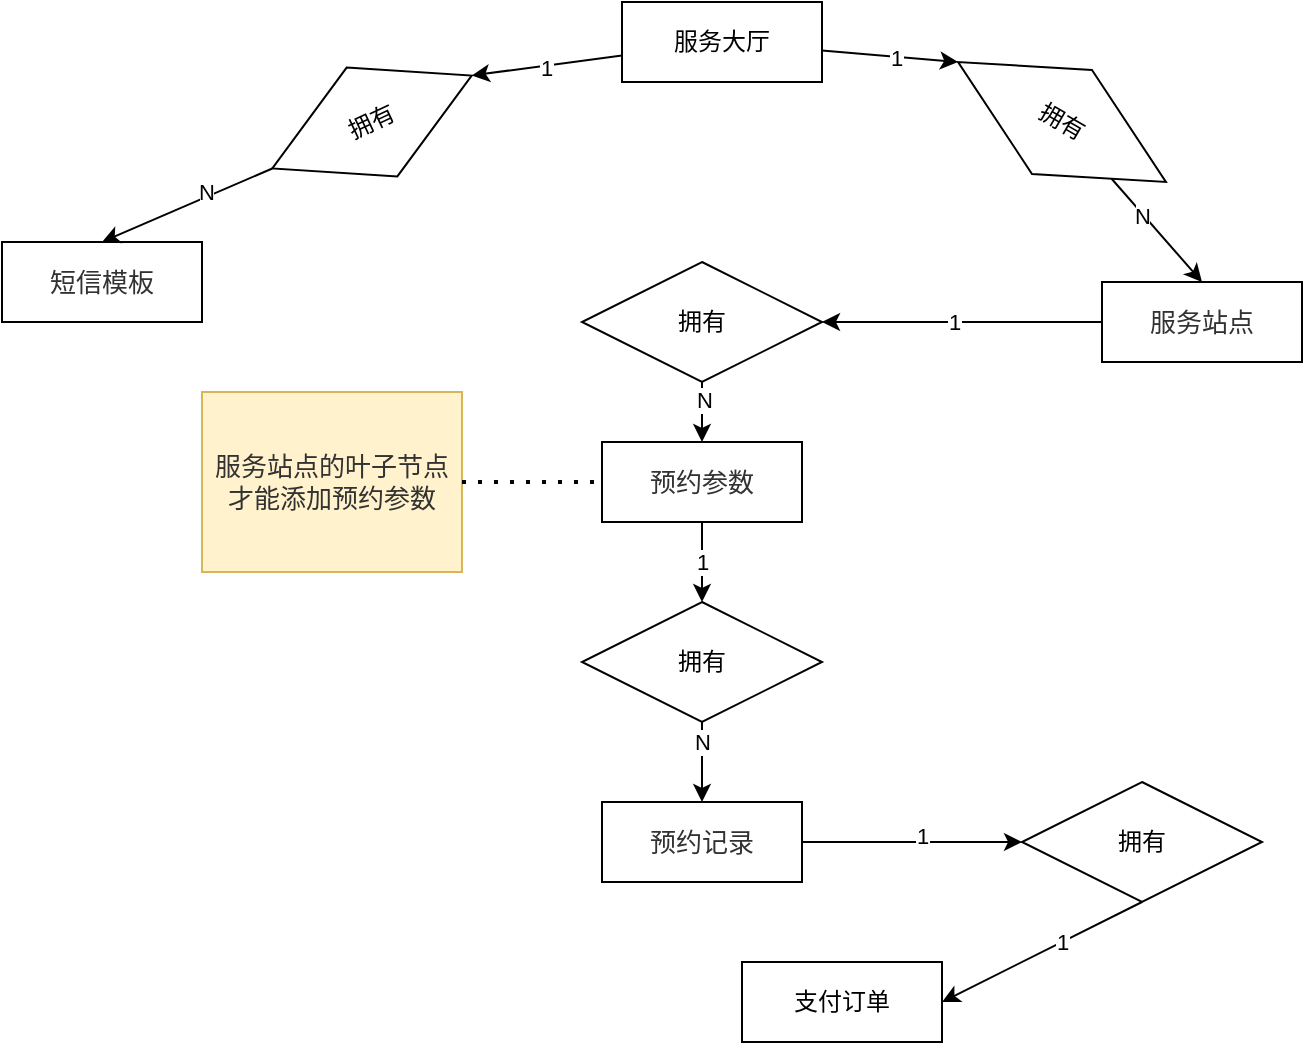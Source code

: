 <mxfile version="14.4.8" type="github">
  <diagram id="2blye6LUuPmFo92JTlYj" name="第 1 页">
    <mxGraphModel dx="869" dy="557" grid="1" gridSize="10" guides="1" tooltips="1" connect="1" arrows="1" fold="1" page="1" pageScale="1" pageWidth="827" pageHeight="1169" math="0" shadow="0">
      <root>
        <mxCell id="0" />
        <mxCell id="1" parent="0" />
        <mxCell id="BjQNF1Jr-LZJrsNhqB_S-13" style="rounded=0;orthogonalLoop=1;jettySize=auto;html=1;entryX=1;entryY=0.5;entryDx=0;entryDy=0;" edge="1" parent="1" source="BjQNF1Jr-LZJrsNhqB_S-2" target="BjQNF1Jr-LZJrsNhqB_S-8">
          <mxGeometry relative="1" as="geometry" />
        </mxCell>
        <mxCell id="BjQNF1Jr-LZJrsNhqB_S-32" value="1" style="edgeLabel;html=1;align=center;verticalAlign=middle;resizable=0;points=[];" vertex="1" connectable="0" parent="BjQNF1Jr-LZJrsNhqB_S-13">
          <mxGeometry x="0.017" y="1" relative="1" as="geometry">
            <mxPoint as="offset" />
          </mxGeometry>
        </mxCell>
        <mxCell id="BjQNF1Jr-LZJrsNhqB_S-16" style="edgeStyle=none;rounded=0;orthogonalLoop=1;jettySize=auto;html=1;entryX=0;entryY=0.5;entryDx=0;entryDy=0;" edge="1" parent="1" source="BjQNF1Jr-LZJrsNhqB_S-2" target="BjQNF1Jr-LZJrsNhqB_S-9">
          <mxGeometry relative="1" as="geometry" />
        </mxCell>
        <mxCell id="BjQNF1Jr-LZJrsNhqB_S-28" value="1" style="edgeLabel;html=1;align=center;verticalAlign=middle;resizable=0;points=[];" vertex="1" connectable="0" parent="BjQNF1Jr-LZJrsNhqB_S-16">
          <mxGeometry x="0.087" relative="1" as="geometry">
            <mxPoint as="offset" />
          </mxGeometry>
        </mxCell>
        <mxCell id="BjQNF1Jr-LZJrsNhqB_S-2" value="服务大厅" style="whiteSpace=wrap;html=1;align=center;" vertex="1" parent="1">
          <mxGeometry x="340" y="120" width="100" height="40" as="geometry" />
        </mxCell>
        <mxCell id="BjQNF1Jr-LZJrsNhqB_S-18" style="edgeStyle=none;rounded=0;orthogonalLoop=1;jettySize=auto;html=1;entryX=1;entryY=0.5;entryDx=0;entryDy=0;" edge="1" parent="1" source="BjQNF1Jr-LZJrsNhqB_S-3" target="BjQNF1Jr-LZJrsNhqB_S-10">
          <mxGeometry relative="1" as="geometry" />
        </mxCell>
        <mxCell id="BjQNF1Jr-LZJrsNhqB_S-30" value="1" style="edgeLabel;html=1;align=center;verticalAlign=middle;resizable=0;points=[];" vertex="1" connectable="0" parent="BjQNF1Jr-LZJrsNhqB_S-18">
          <mxGeometry x="0.057" relative="1" as="geometry">
            <mxPoint as="offset" />
          </mxGeometry>
        </mxCell>
        <mxCell id="BjQNF1Jr-LZJrsNhqB_S-3" value="&lt;span style=&quot;color: rgb(50 , 50 , 50) ; font-size: 13px ; background-color: rgba(255 , 255 , 255 , 0.01)&quot;&gt;服务站点&lt;/span&gt;" style="whiteSpace=wrap;html=1;align=center;" vertex="1" parent="1">
          <mxGeometry x="580" y="260" width="100" height="40" as="geometry" />
        </mxCell>
        <mxCell id="BjQNF1Jr-LZJrsNhqB_S-4" value="&lt;span style=&quot;color: rgb(50 , 50 , 50) ; font-size: 13px ; background-color: rgba(255 , 255 , 255 , 0.01)&quot;&gt;短信模板&lt;/span&gt;" style="whiteSpace=wrap;html=1;align=center;" vertex="1" parent="1">
          <mxGeometry x="30" y="240" width="100" height="40" as="geometry" />
        </mxCell>
        <mxCell id="BjQNF1Jr-LZJrsNhqB_S-20" value="1" style="edgeStyle=none;rounded=0;orthogonalLoop=1;jettySize=auto;html=1;entryX=0.5;entryY=0;entryDx=0;entryDy=0;" edge="1" parent="1" source="BjQNF1Jr-LZJrsNhqB_S-5" target="BjQNF1Jr-LZJrsNhqB_S-11">
          <mxGeometry relative="1" as="geometry" />
        </mxCell>
        <mxCell id="BjQNF1Jr-LZJrsNhqB_S-5" value="&lt;span style=&quot;color: rgb(50 , 50 , 50) ; font-size: 13px ; background-color: rgba(255 , 255 , 255 , 0.01)&quot;&gt;预约参数&lt;/span&gt;" style="whiteSpace=wrap;html=1;align=center;" vertex="1" parent="1">
          <mxGeometry x="330" y="340" width="100" height="40" as="geometry" />
        </mxCell>
        <mxCell id="BjQNF1Jr-LZJrsNhqB_S-22" style="edgeStyle=none;rounded=0;orthogonalLoop=1;jettySize=auto;html=1;entryX=0;entryY=0.5;entryDx=0;entryDy=0;" edge="1" parent="1" source="BjQNF1Jr-LZJrsNhqB_S-6" target="BjQNF1Jr-LZJrsNhqB_S-12">
          <mxGeometry relative="1" as="geometry" />
        </mxCell>
        <mxCell id="BjQNF1Jr-LZJrsNhqB_S-25" value="1" style="edgeLabel;html=1;align=center;verticalAlign=middle;resizable=0;points=[];" vertex="1" connectable="0" parent="BjQNF1Jr-LZJrsNhqB_S-22">
          <mxGeometry x="0.08" y="3" relative="1" as="geometry">
            <mxPoint as="offset" />
          </mxGeometry>
        </mxCell>
        <mxCell id="BjQNF1Jr-LZJrsNhqB_S-6" value="&lt;span style=&quot;color: rgb(50 , 50 , 50) ; font-size: 13px ; background-color: rgba(255 , 255 , 255 , 0.01)&quot;&gt;预约记录&lt;/span&gt;" style="whiteSpace=wrap;html=1;align=center;" vertex="1" parent="1">
          <mxGeometry x="330" y="520" width="100" height="40" as="geometry" />
        </mxCell>
        <mxCell id="BjQNF1Jr-LZJrsNhqB_S-7" value="支付订单" style="whiteSpace=wrap;html=1;align=center;" vertex="1" parent="1">
          <mxGeometry x="400" y="600" width="100" height="40" as="geometry" />
        </mxCell>
        <mxCell id="BjQNF1Jr-LZJrsNhqB_S-14" style="edgeStyle=none;rounded=0;orthogonalLoop=1;jettySize=auto;html=1;entryX=0.5;entryY=0;entryDx=0;entryDy=0;exitX=0;exitY=0.5;exitDx=0;exitDy=0;" edge="1" parent="1" source="BjQNF1Jr-LZJrsNhqB_S-8" target="BjQNF1Jr-LZJrsNhqB_S-4">
          <mxGeometry relative="1" as="geometry" />
        </mxCell>
        <mxCell id="BjQNF1Jr-LZJrsNhqB_S-33" value="N" style="edgeLabel;html=1;align=center;verticalAlign=middle;resizable=0;points=[];" vertex="1" connectable="0" parent="BjQNF1Jr-LZJrsNhqB_S-14">
          <mxGeometry x="-0.231" y="-3" relative="1" as="geometry">
            <mxPoint as="offset" />
          </mxGeometry>
        </mxCell>
        <mxCell id="BjQNF1Jr-LZJrsNhqB_S-8" value="拥有" style="shape=rhombus;perimeter=rhombusPerimeter;whiteSpace=wrap;html=1;align=center;rotation=-25;" vertex="1" parent="1">
          <mxGeometry x="160" y="150" width="110" height="60" as="geometry" />
        </mxCell>
        <mxCell id="BjQNF1Jr-LZJrsNhqB_S-17" style="edgeStyle=none;rounded=0;orthogonalLoop=1;jettySize=auto;html=1;entryX=0.5;entryY=0;entryDx=0;entryDy=0;" edge="1" parent="1" source="BjQNF1Jr-LZJrsNhqB_S-9" target="BjQNF1Jr-LZJrsNhqB_S-3">
          <mxGeometry relative="1" as="geometry" />
        </mxCell>
        <mxCell id="BjQNF1Jr-LZJrsNhqB_S-29" value="N" style="edgeLabel;html=1;align=center;verticalAlign=middle;resizable=0;points=[];" vertex="1" connectable="0" parent="BjQNF1Jr-LZJrsNhqB_S-17">
          <mxGeometry x="-0.3" y="-1" relative="1" as="geometry">
            <mxPoint as="offset" />
          </mxGeometry>
        </mxCell>
        <mxCell id="BjQNF1Jr-LZJrsNhqB_S-9" value="拥有" style="shape=rhombus;perimeter=rhombusPerimeter;whiteSpace=wrap;html=1;align=center;rotation=30;" vertex="1" parent="1">
          <mxGeometry x="500" y="150" width="120" height="60" as="geometry" />
        </mxCell>
        <mxCell id="BjQNF1Jr-LZJrsNhqB_S-19" style="edgeStyle=none;rounded=0;orthogonalLoop=1;jettySize=auto;html=1;" edge="1" parent="1" source="BjQNF1Jr-LZJrsNhqB_S-10" target="BjQNF1Jr-LZJrsNhqB_S-5">
          <mxGeometry relative="1" as="geometry" />
        </mxCell>
        <mxCell id="BjQNF1Jr-LZJrsNhqB_S-31" value="N" style="edgeLabel;html=1;align=center;verticalAlign=middle;resizable=0;points=[];" vertex="1" connectable="0" parent="BjQNF1Jr-LZJrsNhqB_S-19">
          <mxGeometry x="-0.4" y="1" relative="1" as="geometry">
            <mxPoint as="offset" />
          </mxGeometry>
        </mxCell>
        <mxCell id="BjQNF1Jr-LZJrsNhqB_S-10" value="拥有" style="shape=rhombus;perimeter=rhombusPerimeter;whiteSpace=wrap;html=1;align=center;rotation=0;" vertex="1" parent="1">
          <mxGeometry x="320" y="250" width="120" height="60" as="geometry" />
        </mxCell>
        <mxCell id="BjQNF1Jr-LZJrsNhqB_S-21" style="edgeStyle=none;rounded=0;orthogonalLoop=1;jettySize=auto;html=1;entryX=0.5;entryY=0;entryDx=0;entryDy=0;" edge="1" parent="1" source="BjQNF1Jr-LZJrsNhqB_S-11" target="BjQNF1Jr-LZJrsNhqB_S-6">
          <mxGeometry relative="1" as="geometry" />
        </mxCell>
        <mxCell id="BjQNF1Jr-LZJrsNhqB_S-27" value="N" style="edgeLabel;html=1;align=center;verticalAlign=middle;resizable=0;points=[];" vertex="1" connectable="0" parent="BjQNF1Jr-LZJrsNhqB_S-21">
          <mxGeometry x="-0.5" relative="1" as="geometry">
            <mxPoint as="offset" />
          </mxGeometry>
        </mxCell>
        <mxCell id="BjQNF1Jr-LZJrsNhqB_S-11" value="拥有" style="shape=rhombus;perimeter=rhombusPerimeter;whiteSpace=wrap;html=1;align=center;rotation=0;" vertex="1" parent="1">
          <mxGeometry x="320" y="420" width="120" height="60" as="geometry" />
        </mxCell>
        <mxCell id="BjQNF1Jr-LZJrsNhqB_S-23" style="edgeStyle=none;rounded=0;orthogonalLoop=1;jettySize=auto;html=1;exitX=0.5;exitY=1;exitDx=0;exitDy=0;entryX=1;entryY=0.5;entryDx=0;entryDy=0;" edge="1" parent="1" source="BjQNF1Jr-LZJrsNhqB_S-12" target="BjQNF1Jr-LZJrsNhqB_S-7">
          <mxGeometry relative="1" as="geometry">
            <mxPoint x="510" y="620" as="targetPoint" />
            <Array as="points" />
          </mxGeometry>
        </mxCell>
        <mxCell id="BjQNF1Jr-LZJrsNhqB_S-26" value="1" style="edgeLabel;html=1;align=center;verticalAlign=middle;resizable=0;points=[];" vertex="1" connectable="0" parent="BjQNF1Jr-LZJrsNhqB_S-23">
          <mxGeometry x="-0.2" relative="1" as="geometry">
            <mxPoint as="offset" />
          </mxGeometry>
        </mxCell>
        <mxCell id="BjQNF1Jr-LZJrsNhqB_S-12" value="拥有" style="shape=rhombus;perimeter=rhombusPerimeter;whiteSpace=wrap;html=1;align=center;rotation=0;" vertex="1" parent="1">
          <mxGeometry x="540" y="510" width="120" height="60" as="geometry" />
        </mxCell>
        <mxCell id="BjQNF1Jr-LZJrsNhqB_S-24" style="edgeStyle=none;rounded=0;orthogonalLoop=1;jettySize=auto;html=1;entryX=1;entryY=0.5;entryDx=0;entryDy=0;" edge="1" parent="1" source="BjQNF1Jr-LZJrsNhqB_S-7" target="BjQNF1Jr-LZJrsNhqB_S-7">
          <mxGeometry relative="1" as="geometry" />
        </mxCell>
        <mxCell id="BjQNF1Jr-LZJrsNhqB_S-35" value="&lt;span style=&quot;color: rgb(50 , 50 , 50) ; font-size: 13px ; background-color: rgba(255 , 255 , 255 , 0.01)&quot;&gt;服务站点的叶子节点才能添加预约参数&lt;/span&gt;" style="text;html=1;strokeColor=#d6b656;align=center;verticalAlign=middle;whiteSpace=wrap;rounded=0;fillColor=#fff2cc;" vertex="1" parent="1">
          <mxGeometry x="130" y="315" width="130" height="90" as="geometry" />
        </mxCell>
        <mxCell id="BjQNF1Jr-LZJrsNhqB_S-36" value="" style="endArrow=none;dashed=1;html=1;dashPattern=1 3;strokeWidth=2;entryX=0;entryY=0.5;entryDx=0;entryDy=0;exitX=1;exitY=0.5;exitDx=0;exitDy=0;" edge="1" parent="1" source="BjQNF1Jr-LZJrsNhqB_S-35" target="BjQNF1Jr-LZJrsNhqB_S-5">
          <mxGeometry width="50" height="50" relative="1" as="geometry">
            <mxPoint x="180" y="490" as="sourcePoint" />
            <mxPoint x="230" y="440" as="targetPoint" />
          </mxGeometry>
        </mxCell>
      </root>
    </mxGraphModel>
  </diagram>
</mxfile>
